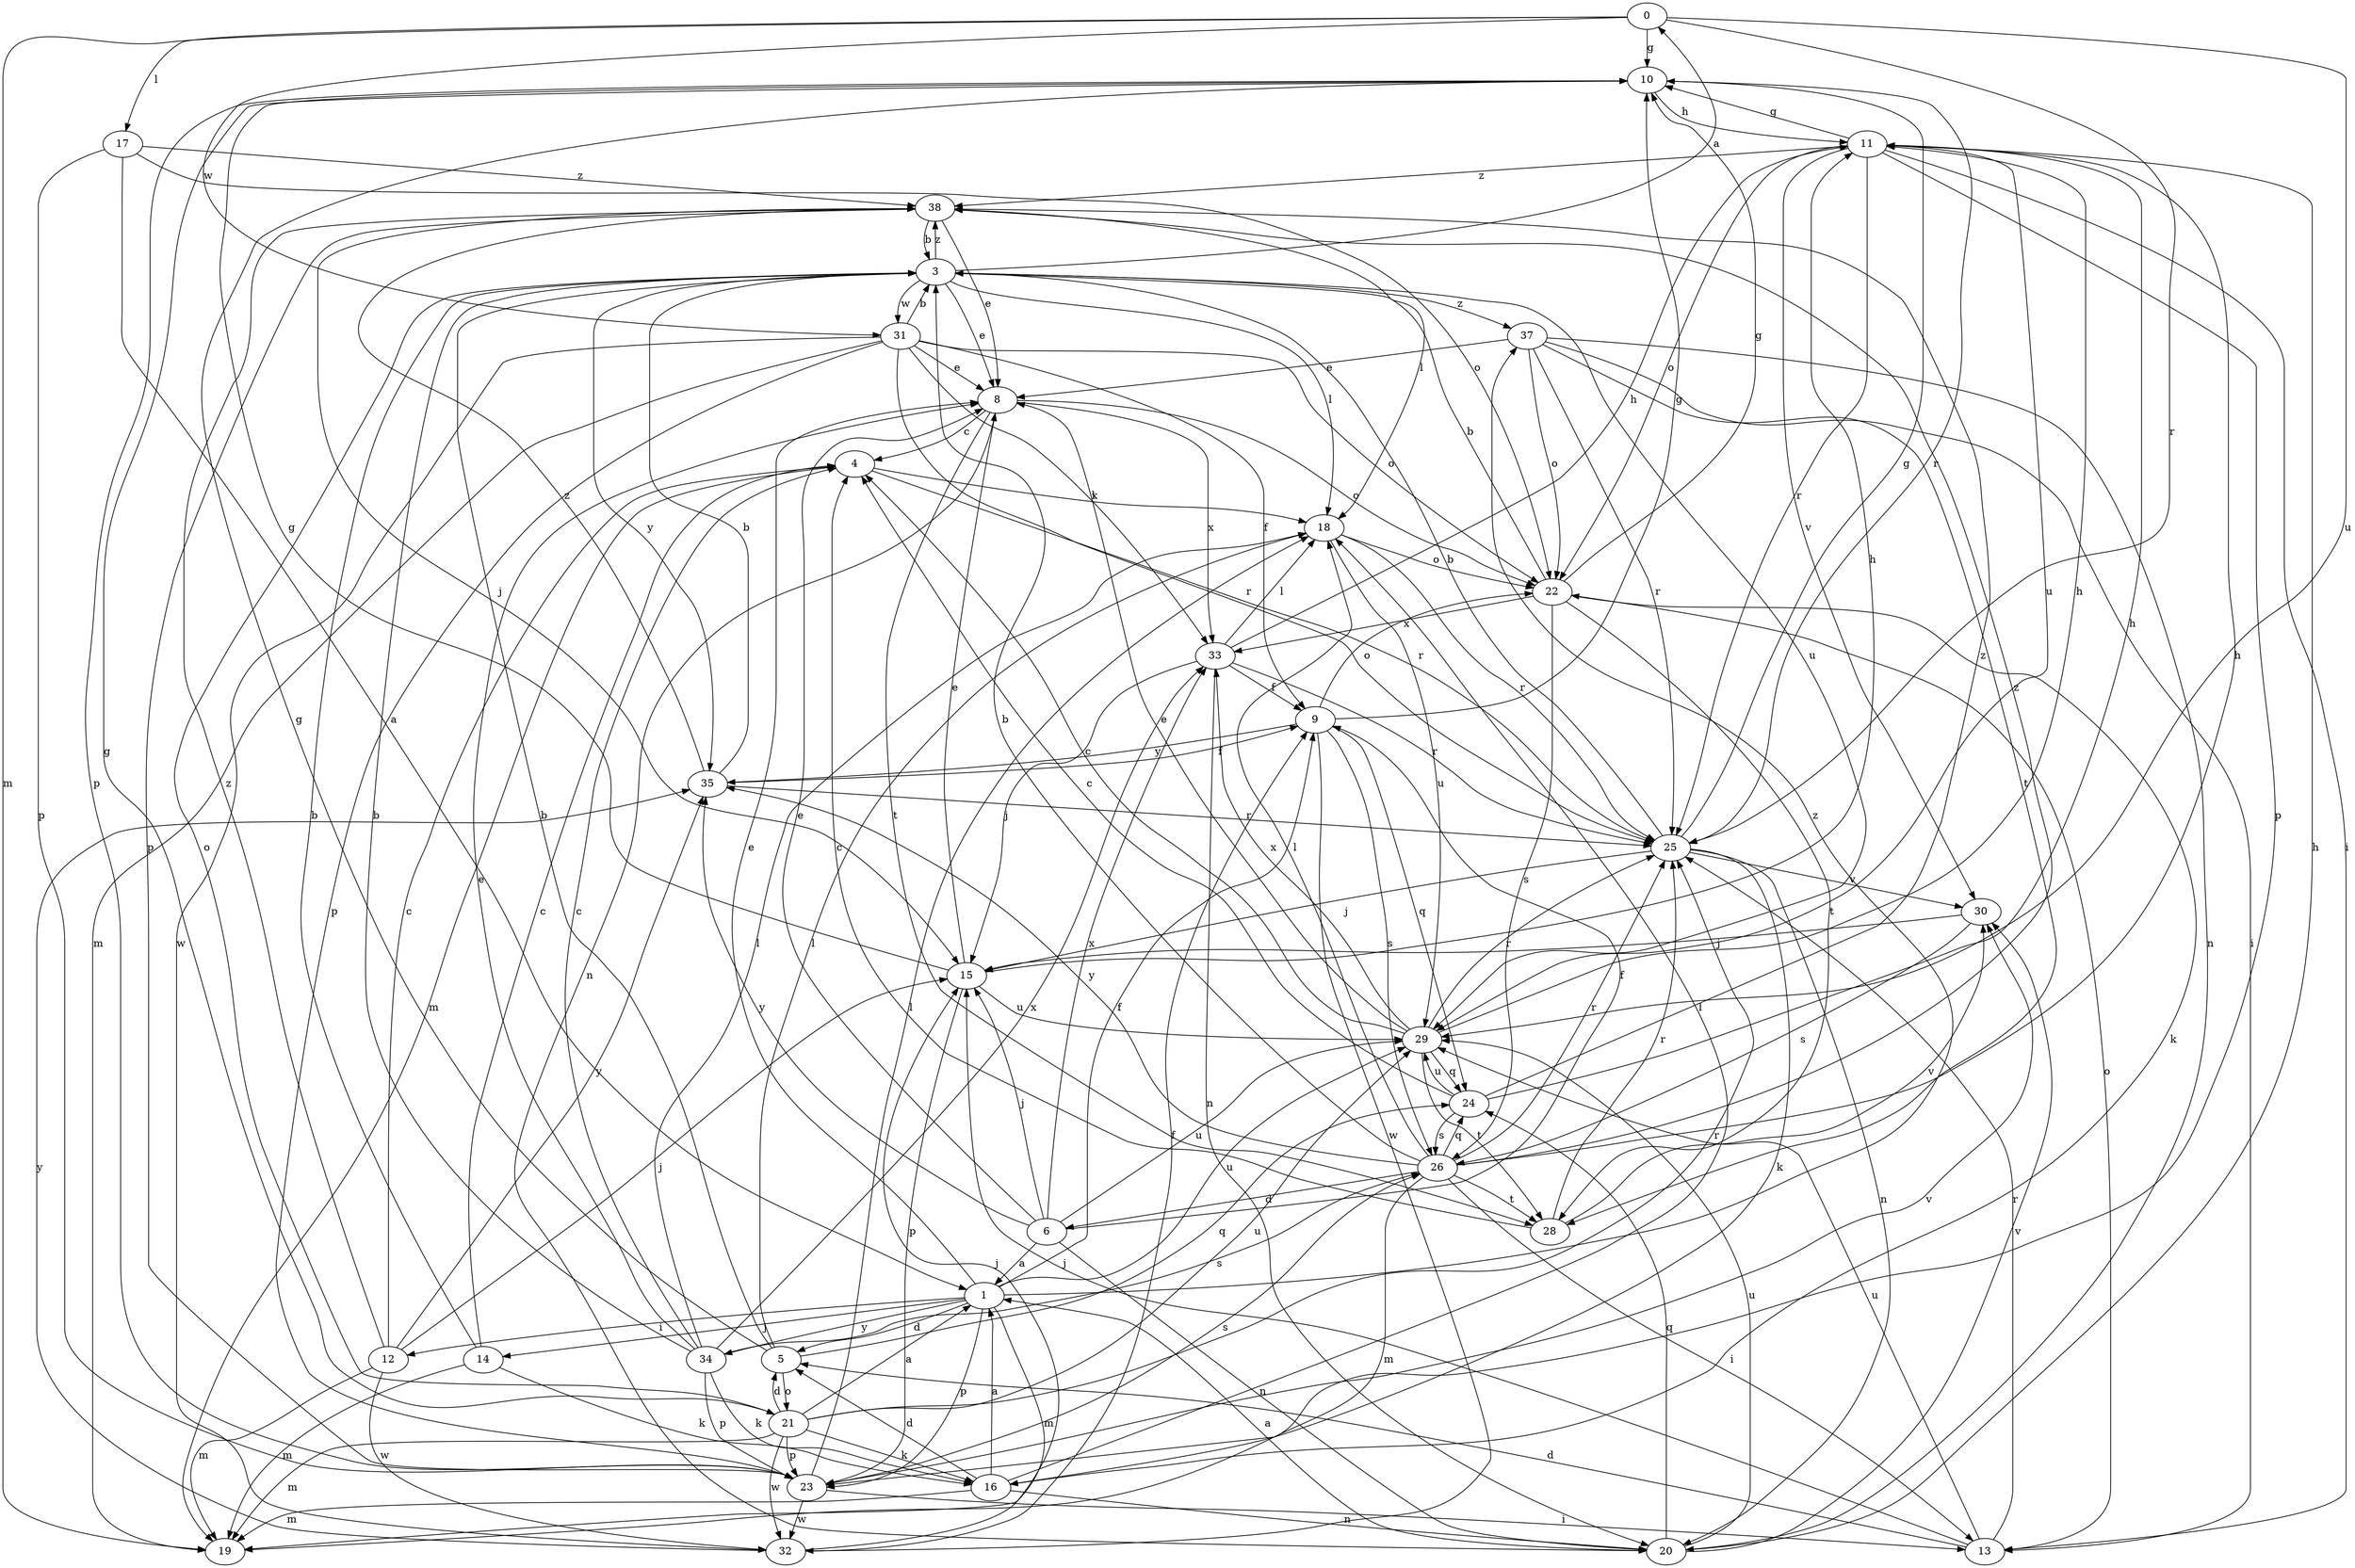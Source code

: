 strict digraph  {
0;
1;
3;
4;
5;
6;
8;
9;
10;
11;
12;
13;
14;
15;
16;
17;
18;
19;
20;
21;
22;
23;
24;
25;
26;
28;
29;
30;
31;
32;
33;
34;
35;
37;
38;
0 -> 10  [label=g];
0 -> 17  [label=l];
0 -> 19  [label=m];
0 -> 25  [label=r];
0 -> 29  [label=u];
0 -> 31  [label=w];
1 -> 5  [label=d];
1 -> 8  [label=e];
1 -> 9  [label=f];
1 -> 12  [label=i];
1 -> 14  [label=j];
1 -> 19  [label=m];
1 -> 23  [label=p];
1 -> 29  [label=u];
1 -> 34  [label=y];
1 -> 37  [label=z];
3 -> 0  [label=a];
3 -> 8  [label=e];
3 -> 18  [label=l];
3 -> 21  [label=o];
3 -> 29  [label=u];
3 -> 31  [label=w];
3 -> 35  [label=y];
3 -> 37  [label=z];
3 -> 38  [label=z];
4 -> 18  [label=l];
4 -> 19  [label=m];
4 -> 25  [label=r];
5 -> 3  [label=b];
5 -> 10  [label=g];
5 -> 18  [label=l];
5 -> 21  [label=o];
5 -> 24  [label=q];
6 -> 1  [label=a];
6 -> 8  [label=e];
6 -> 9  [label=f];
6 -> 15  [label=j];
6 -> 20  [label=n];
6 -> 29  [label=u];
6 -> 33  [label=x];
6 -> 35  [label=y];
8 -> 4  [label=c];
8 -> 20  [label=n];
8 -> 22  [label=o];
8 -> 28  [label=t];
8 -> 33  [label=x];
9 -> 10  [label=g];
9 -> 22  [label=o];
9 -> 24  [label=q];
9 -> 26  [label=s];
9 -> 32  [label=w];
9 -> 35  [label=y];
10 -> 11  [label=h];
10 -> 23  [label=p];
10 -> 25  [label=r];
11 -> 10  [label=g];
11 -> 13  [label=i];
11 -> 22  [label=o];
11 -> 23  [label=p];
11 -> 25  [label=r];
11 -> 29  [label=u];
11 -> 30  [label=v];
11 -> 38  [label=z];
12 -> 4  [label=c];
12 -> 15  [label=j];
12 -> 19  [label=m];
12 -> 32  [label=w];
12 -> 35  [label=y];
12 -> 38  [label=z];
13 -> 5  [label=d];
13 -> 15  [label=j];
13 -> 22  [label=o];
13 -> 25  [label=r];
13 -> 29  [label=u];
14 -> 3  [label=b];
14 -> 4  [label=c];
14 -> 16  [label=k];
14 -> 19  [label=m];
15 -> 8  [label=e];
15 -> 10  [label=g];
15 -> 11  [label=h];
15 -> 23  [label=p];
15 -> 29  [label=u];
16 -> 1  [label=a];
16 -> 5  [label=d];
16 -> 18  [label=l];
16 -> 19  [label=m];
16 -> 20  [label=n];
17 -> 1  [label=a];
17 -> 22  [label=o];
17 -> 23  [label=p];
17 -> 38  [label=z];
18 -> 22  [label=o];
18 -> 25  [label=r];
18 -> 29  [label=u];
20 -> 1  [label=a];
20 -> 11  [label=h];
20 -> 24  [label=q];
20 -> 29  [label=u];
20 -> 30  [label=v];
21 -> 1  [label=a];
21 -> 5  [label=d];
21 -> 10  [label=g];
21 -> 16  [label=k];
21 -> 19  [label=m];
21 -> 23  [label=p];
21 -> 25  [label=r];
21 -> 29  [label=u];
21 -> 32  [label=w];
22 -> 3  [label=b];
22 -> 10  [label=g];
22 -> 16  [label=k];
22 -> 26  [label=s];
22 -> 28  [label=t];
22 -> 33  [label=x];
23 -> 13  [label=i];
23 -> 18  [label=l];
23 -> 26  [label=s];
23 -> 30  [label=v];
23 -> 32  [label=w];
24 -> 4  [label=c];
24 -> 11  [label=h];
24 -> 26  [label=s];
24 -> 29  [label=u];
24 -> 38  [label=z];
25 -> 3  [label=b];
25 -> 10  [label=g];
25 -> 15  [label=j];
25 -> 16  [label=k];
25 -> 20  [label=n];
25 -> 30  [label=v];
26 -> 3  [label=b];
26 -> 6  [label=d];
26 -> 11  [label=h];
26 -> 13  [label=i];
26 -> 18  [label=l];
26 -> 19  [label=m];
26 -> 24  [label=q];
26 -> 25  [label=r];
26 -> 28  [label=t];
26 -> 35  [label=y];
26 -> 38  [label=z];
28 -> 4  [label=c];
28 -> 25  [label=r];
28 -> 30  [label=v];
29 -> 4  [label=c];
29 -> 8  [label=e];
29 -> 11  [label=h];
29 -> 24  [label=q];
29 -> 25  [label=r];
29 -> 28  [label=t];
29 -> 33  [label=x];
30 -> 15  [label=j];
30 -> 26  [label=s];
31 -> 3  [label=b];
31 -> 8  [label=e];
31 -> 9  [label=f];
31 -> 19  [label=m];
31 -> 22  [label=o];
31 -> 23  [label=p];
31 -> 25  [label=r];
31 -> 32  [label=w];
31 -> 33  [label=x];
32 -> 9  [label=f];
32 -> 15  [label=j];
32 -> 35  [label=y];
33 -> 9  [label=f];
33 -> 11  [label=h];
33 -> 15  [label=j];
33 -> 18  [label=l];
33 -> 20  [label=n];
33 -> 25  [label=r];
34 -> 3  [label=b];
34 -> 4  [label=c];
34 -> 8  [label=e];
34 -> 16  [label=k];
34 -> 18  [label=l];
34 -> 23  [label=p];
34 -> 26  [label=s];
34 -> 33  [label=x];
35 -> 3  [label=b];
35 -> 9  [label=f];
35 -> 25  [label=r];
35 -> 38  [label=z];
37 -> 8  [label=e];
37 -> 13  [label=i];
37 -> 20  [label=n];
37 -> 22  [label=o];
37 -> 25  [label=r];
37 -> 28  [label=t];
38 -> 3  [label=b];
38 -> 8  [label=e];
38 -> 15  [label=j];
38 -> 18  [label=l];
38 -> 23  [label=p];
}
